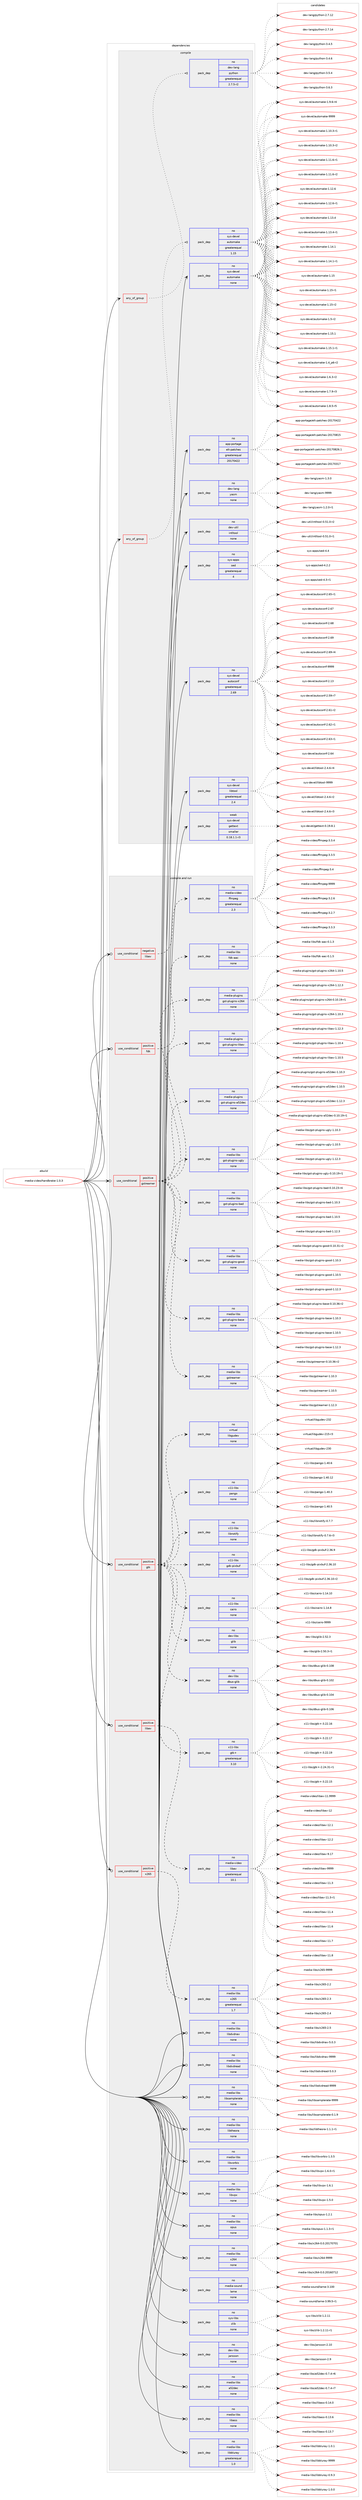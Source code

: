 digraph prolog {

# *************
# Graph options
# *************

newrank=true;
concentrate=true;
compound=true;
graph [rankdir=LR,fontname=Helvetica,fontsize=10,ranksep=1.5];#, ranksep=2.5, nodesep=0.2];
edge  [arrowhead=vee];
node  [fontname=Helvetica,fontsize=10];

# **********
# The ebuild
# **********

subgraph cluster_leftcol {
color=gray;
rank=same;
label=<<i>ebuild</i>>;
id [label="media-video/handbrake-1.0.3", color=red, width=4, href="../media-video/handbrake-1.0.3.svg"];
}

# ****************
# The dependencies
# ****************

subgraph cluster_midcol {
color=gray;
label=<<i>dependencies</i>>;
subgraph cluster_compile {
fillcolor="#eeeeee";
style=filled;
label=<<i>compile</i>>;
subgraph any6193 {
dependency392336 [label=<<TABLE BORDER="0" CELLBORDER="1" CELLSPACING="0" CELLPADDING="4"><TR><TD CELLPADDING="10">any_of_group</TD></TR></TABLE>>, shape=none, color=red];subgraph pack289610 {
dependency392337 [label=<<TABLE BORDER="0" CELLBORDER="1" CELLSPACING="0" CELLPADDING="4" WIDTH="220"><TR><TD ROWSPAN="6" CELLPADDING="30">pack_dep</TD></TR><TR><TD WIDTH="110">no</TD></TR><TR><TD>dev-lang</TD></TR><TR><TD>python</TD></TR><TR><TD>greaterequal</TD></TR><TR><TD>2.7.5-r2</TD></TR></TABLE>>, shape=none, color=blue];
}
dependency392336:e -> dependency392337:w [weight=20,style="dotted",arrowhead="oinv"];
}
id:e -> dependency392336:w [weight=20,style="solid",arrowhead="vee"];
subgraph any6194 {
dependency392338 [label=<<TABLE BORDER="0" CELLBORDER="1" CELLSPACING="0" CELLPADDING="4"><TR><TD CELLPADDING="10">any_of_group</TD></TR></TABLE>>, shape=none, color=red];subgraph pack289611 {
dependency392339 [label=<<TABLE BORDER="0" CELLBORDER="1" CELLSPACING="0" CELLPADDING="4" WIDTH="220"><TR><TD ROWSPAN="6" CELLPADDING="30">pack_dep</TD></TR><TR><TD WIDTH="110">no</TD></TR><TR><TD>sys-devel</TD></TR><TR><TD>automake</TD></TR><TR><TD>greaterequal</TD></TR><TR><TD>1.15</TD></TR></TABLE>>, shape=none, color=blue];
}
dependency392338:e -> dependency392339:w [weight=20,style="dotted",arrowhead="oinv"];
}
id:e -> dependency392338:w [weight=20,style="solid",arrowhead="vee"];
subgraph pack289612 {
dependency392340 [label=<<TABLE BORDER="0" CELLBORDER="1" CELLSPACING="0" CELLPADDING="4" WIDTH="220"><TR><TD ROWSPAN="6" CELLPADDING="30">pack_dep</TD></TR><TR><TD WIDTH="110">no</TD></TR><TR><TD>app-portage</TD></TR><TR><TD>elt-patches</TD></TR><TR><TD>greaterequal</TD></TR><TR><TD>20170422</TD></TR></TABLE>>, shape=none, color=blue];
}
id:e -> dependency392340:w [weight=20,style="solid",arrowhead="vee"];
subgraph pack289613 {
dependency392341 [label=<<TABLE BORDER="0" CELLBORDER="1" CELLSPACING="0" CELLPADDING="4" WIDTH="220"><TR><TD ROWSPAN="6" CELLPADDING="30">pack_dep</TD></TR><TR><TD WIDTH="110">no</TD></TR><TR><TD>dev-lang</TD></TR><TR><TD>yasm</TD></TR><TR><TD>none</TD></TR><TR><TD></TD></TR></TABLE>>, shape=none, color=blue];
}
id:e -> dependency392341:w [weight=20,style="solid",arrowhead="vee"];
subgraph pack289614 {
dependency392342 [label=<<TABLE BORDER="0" CELLBORDER="1" CELLSPACING="0" CELLPADDING="4" WIDTH="220"><TR><TD ROWSPAN="6" CELLPADDING="30">pack_dep</TD></TR><TR><TD WIDTH="110">no</TD></TR><TR><TD>dev-util</TD></TR><TR><TD>intltool</TD></TR><TR><TD>none</TD></TR><TR><TD></TD></TR></TABLE>>, shape=none, color=blue];
}
id:e -> dependency392342:w [weight=20,style="solid",arrowhead="vee"];
subgraph pack289615 {
dependency392343 [label=<<TABLE BORDER="0" CELLBORDER="1" CELLSPACING="0" CELLPADDING="4" WIDTH="220"><TR><TD ROWSPAN="6" CELLPADDING="30">pack_dep</TD></TR><TR><TD WIDTH="110">no</TD></TR><TR><TD>sys-apps</TD></TR><TR><TD>sed</TD></TR><TR><TD>greaterequal</TD></TR><TR><TD>4</TD></TR></TABLE>>, shape=none, color=blue];
}
id:e -> dependency392343:w [weight=20,style="solid",arrowhead="vee"];
subgraph pack289616 {
dependency392344 [label=<<TABLE BORDER="0" CELLBORDER="1" CELLSPACING="0" CELLPADDING="4" WIDTH="220"><TR><TD ROWSPAN="6" CELLPADDING="30">pack_dep</TD></TR><TR><TD WIDTH="110">no</TD></TR><TR><TD>sys-devel</TD></TR><TR><TD>autoconf</TD></TR><TR><TD>greaterequal</TD></TR><TR><TD>2.69</TD></TR></TABLE>>, shape=none, color=blue];
}
id:e -> dependency392344:w [weight=20,style="solid",arrowhead="vee"];
subgraph pack289617 {
dependency392345 [label=<<TABLE BORDER="0" CELLBORDER="1" CELLSPACING="0" CELLPADDING="4" WIDTH="220"><TR><TD ROWSPAN="6" CELLPADDING="30">pack_dep</TD></TR><TR><TD WIDTH="110">no</TD></TR><TR><TD>sys-devel</TD></TR><TR><TD>automake</TD></TR><TR><TD>none</TD></TR><TR><TD></TD></TR></TABLE>>, shape=none, color=blue];
}
id:e -> dependency392345:w [weight=20,style="solid",arrowhead="vee"];
subgraph pack289618 {
dependency392346 [label=<<TABLE BORDER="0" CELLBORDER="1" CELLSPACING="0" CELLPADDING="4" WIDTH="220"><TR><TD ROWSPAN="6" CELLPADDING="30">pack_dep</TD></TR><TR><TD WIDTH="110">no</TD></TR><TR><TD>sys-devel</TD></TR><TR><TD>libtool</TD></TR><TR><TD>greaterequal</TD></TR><TR><TD>2.4</TD></TR></TABLE>>, shape=none, color=blue];
}
id:e -> dependency392346:w [weight=20,style="solid",arrowhead="vee"];
subgraph pack289619 {
dependency392347 [label=<<TABLE BORDER="0" CELLBORDER="1" CELLSPACING="0" CELLPADDING="4" WIDTH="220"><TR><TD ROWSPAN="6" CELLPADDING="30">pack_dep</TD></TR><TR><TD WIDTH="110">weak</TD></TR><TR><TD>sys-devel</TD></TR><TR><TD>gettext</TD></TR><TR><TD>smaller</TD></TR><TR><TD>0.18.1.1-r3</TD></TR></TABLE>>, shape=none, color=blue];
}
id:e -> dependency392347:w [weight=20,style="solid",arrowhead="vee"];
}
subgraph cluster_compileandrun {
fillcolor="#eeeeee";
style=filled;
label=<<i>compile and run</i>>;
subgraph cond96362 {
dependency392348 [label=<<TABLE BORDER="0" CELLBORDER="1" CELLSPACING="0" CELLPADDING="4"><TR><TD ROWSPAN="3" CELLPADDING="10">use_conditional</TD></TR><TR><TD>negative</TD></TR><TR><TD>libav</TD></TR></TABLE>>, shape=none, color=red];
subgraph pack289620 {
dependency392349 [label=<<TABLE BORDER="0" CELLBORDER="1" CELLSPACING="0" CELLPADDING="4" WIDTH="220"><TR><TD ROWSPAN="6" CELLPADDING="30">pack_dep</TD></TR><TR><TD WIDTH="110">no</TD></TR><TR><TD>media-video</TD></TR><TR><TD>ffmpeg</TD></TR><TR><TD>greaterequal</TD></TR><TR><TD>2.3</TD></TR></TABLE>>, shape=none, color=blue];
}
dependency392348:e -> dependency392349:w [weight=20,style="dashed",arrowhead="vee"];
}
id:e -> dependency392348:w [weight=20,style="solid",arrowhead="odotvee"];
subgraph cond96363 {
dependency392350 [label=<<TABLE BORDER="0" CELLBORDER="1" CELLSPACING="0" CELLPADDING="4"><TR><TD ROWSPAN="3" CELLPADDING="10">use_conditional</TD></TR><TR><TD>positive</TD></TR><TR><TD>fdk</TD></TR></TABLE>>, shape=none, color=red];
subgraph pack289621 {
dependency392351 [label=<<TABLE BORDER="0" CELLBORDER="1" CELLSPACING="0" CELLPADDING="4" WIDTH="220"><TR><TD ROWSPAN="6" CELLPADDING="30">pack_dep</TD></TR><TR><TD WIDTH="110">no</TD></TR><TR><TD>media-libs</TD></TR><TR><TD>fdk-aac</TD></TR><TR><TD>none</TD></TR><TR><TD></TD></TR></TABLE>>, shape=none, color=blue];
}
dependency392350:e -> dependency392351:w [weight=20,style="dashed",arrowhead="vee"];
}
id:e -> dependency392350:w [weight=20,style="solid",arrowhead="odotvee"];
subgraph cond96364 {
dependency392352 [label=<<TABLE BORDER="0" CELLBORDER="1" CELLSPACING="0" CELLPADDING="4"><TR><TD ROWSPAN="3" CELLPADDING="10">use_conditional</TD></TR><TR><TD>positive</TD></TR><TR><TD>gstreamer</TD></TR></TABLE>>, shape=none, color=red];
subgraph pack289622 {
dependency392353 [label=<<TABLE BORDER="0" CELLBORDER="1" CELLSPACING="0" CELLPADDING="4" WIDTH="220"><TR><TD ROWSPAN="6" CELLPADDING="30">pack_dep</TD></TR><TR><TD WIDTH="110">no</TD></TR><TR><TD>media-libs</TD></TR><TR><TD>gstreamer</TD></TR><TR><TD>none</TD></TR><TR><TD></TD></TR></TABLE>>, shape=none, color=blue];
}
dependency392352:e -> dependency392353:w [weight=20,style="dashed",arrowhead="vee"];
subgraph pack289623 {
dependency392354 [label=<<TABLE BORDER="0" CELLBORDER="1" CELLSPACING="0" CELLPADDING="4" WIDTH="220"><TR><TD ROWSPAN="6" CELLPADDING="30">pack_dep</TD></TR><TR><TD WIDTH="110">no</TD></TR><TR><TD>media-libs</TD></TR><TR><TD>gst-plugins-base</TD></TR><TR><TD>none</TD></TR><TR><TD></TD></TR></TABLE>>, shape=none, color=blue];
}
dependency392352:e -> dependency392354:w [weight=20,style="dashed",arrowhead="vee"];
subgraph pack289624 {
dependency392355 [label=<<TABLE BORDER="0" CELLBORDER="1" CELLSPACING="0" CELLPADDING="4" WIDTH="220"><TR><TD ROWSPAN="6" CELLPADDING="30">pack_dep</TD></TR><TR><TD WIDTH="110">no</TD></TR><TR><TD>media-libs</TD></TR><TR><TD>gst-plugins-good</TD></TR><TR><TD>none</TD></TR><TR><TD></TD></TR></TABLE>>, shape=none, color=blue];
}
dependency392352:e -> dependency392355:w [weight=20,style="dashed",arrowhead="vee"];
subgraph pack289625 {
dependency392356 [label=<<TABLE BORDER="0" CELLBORDER="1" CELLSPACING="0" CELLPADDING="4" WIDTH="220"><TR><TD ROWSPAN="6" CELLPADDING="30">pack_dep</TD></TR><TR><TD WIDTH="110">no</TD></TR><TR><TD>media-libs</TD></TR><TR><TD>gst-plugins-bad</TD></TR><TR><TD>none</TD></TR><TR><TD></TD></TR></TABLE>>, shape=none, color=blue];
}
dependency392352:e -> dependency392356:w [weight=20,style="dashed",arrowhead="vee"];
subgraph pack289626 {
dependency392357 [label=<<TABLE BORDER="0" CELLBORDER="1" CELLSPACING="0" CELLPADDING="4" WIDTH="220"><TR><TD ROWSPAN="6" CELLPADDING="30">pack_dep</TD></TR><TR><TD WIDTH="110">no</TD></TR><TR><TD>media-libs</TD></TR><TR><TD>gst-plugins-ugly</TD></TR><TR><TD>none</TD></TR><TR><TD></TD></TR></TABLE>>, shape=none, color=blue];
}
dependency392352:e -> dependency392357:w [weight=20,style="dashed",arrowhead="vee"];
subgraph pack289627 {
dependency392358 [label=<<TABLE BORDER="0" CELLBORDER="1" CELLSPACING="0" CELLPADDING="4" WIDTH="220"><TR><TD ROWSPAN="6" CELLPADDING="30">pack_dep</TD></TR><TR><TD WIDTH="110">no</TD></TR><TR><TD>media-plugins</TD></TR><TR><TD>gst-plugins-a52dec</TD></TR><TR><TD>none</TD></TR><TR><TD></TD></TR></TABLE>>, shape=none, color=blue];
}
dependency392352:e -> dependency392358:w [weight=20,style="dashed",arrowhead="vee"];
subgraph pack289628 {
dependency392359 [label=<<TABLE BORDER="0" CELLBORDER="1" CELLSPACING="0" CELLPADDING="4" WIDTH="220"><TR><TD ROWSPAN="6" CELLPADDING="30">pack_dep</TD></TR><TR><TD WIDTH="110">no</TD></TR><TR><TD>media-plugins</TD></TR><TR><TD>gst-plugins-libav</TD></TR><TR><TD>none</TD></TR><TR><TD></TD></TR></TABLE>>, shape=none, color=blue];
}
dependency392352:e -> dependency392359:w [weight=20,style="dashed",arrowhead="vee"];
subgraph pack289629 {
dependency392360 [label=<<TABLE BORDER="0" CELLBORDER="1" CELLSPACING="0" CELLPADDING="4" WIDTH="220"><TR><TD ROWSPAN="6" CELLPADDING="30">pack_dep</TD></TR><TR><TD WIDTH="110">no</TD></TR><TR><TD>media-plugins</TD></TR><TR><TD>gst-plugins-x264</TD></TR><TR><TD>none</TD></TR><TR><TD></TD></TR></TABLE>>, shape=none, color=blue];
}
dependency392352:e -> dependency392360:w [weight=20,style="dashed",arrowhead="vee"];
}
id:e -> dependency392352:w [weight=20,style="solid",arrowhead="odotvee"];
subgraph cond96365 {
dependency392361 [label=<<TABLE BORDER="0" CELLBORDER="1" CELLSPACING="0" CELLPADDING="4"><TR><TD ROWSPAN="3" CELLPADDING="10">use_conditional</TD></TR><TR><TD>positive</TD></TR><TR><TD>gtk</TD></TR></TABLE>>, shape=none, color=red];
subgraph pack289630 {
dependency392362 [label=<<TABLE BORDER="0" CELLBORDER="1" CELLSPACING="0" CELLPADDING="4" WIDTH="220"><TR><TD ROWSPAN="6" CELLPADDING="30">pack_dep</TD></TR><TR><TD WIDTH="110">no</TD></TR><TR><TD>x11-libs</TD></TR><TR><TD>gtk+</TD></TR><TR><TD>greaterequal</TD></TR><TR><TD>3.10</TD></TR></TABLE>>, shape=none, color=blue];
}
dependency392361:e -> dependency392362:w [weight=20,style="dashed",arrowhead="vee"];
subgraph pack289631 {
dependency392363 [label=<<TABLE BORDER="0" CELLBORDER="1" CELLSPACING="0" CELLPADDING="4" WIDTH="220"><TR><TD ROWSPAN="6" CELLPADDING="30">pack_dep</TD></TR><TR><TD WIDTH="110">no</TD></TR><TR><TD>dev-libs</TD></TR><TR><TD>dbus-glib</TD></TR><TR><TD>none</TD></TR><TR><TD></TD></TR></TABLE>>, shape=none, color=blue];
}
dependency392361:e -> dependency392363:w [weight=20,style="dashed",arrowhead="vee"];
subgraph pack289632 {
dependency392364 [label=<<TABLE BORDER="0" CELLBORDER="1" CELLSPACING="0" CELLPADDING="4" WIDTH="220"><TR><TD ROWSPAN="6" CELLPADDING="30">pack_dep</TD></TR><TR><TD WIDTH="110">no</TD></TR><TR><TD>dev-libs</TD></TR><TR><TD>glib</TD></TR><TR><TD>none</TD></TR><TR><TD></TD></TR></TABLE>>, shape=none, color=blue];
}
dependency392361:e -> dependency392364:w [weight=20,style="dashed",arrowhead="vee"];
subgraph pack289633 {
dependency392365 [label=<<TABLE BORDER="0" CELLBORDER="1" CELLSPACING="0" CELLPADDING="4" WIDTH="220"><TR><TD ROWSPAN="6" CELLPADDING="30">pack_dep</TD></TR><TR><TD WIDTH="110">no</TD></TR><TR><TD>x11-libs</TD></TR><TR><TD>cairo</TD></TR><TR><TD>none</TD></TR><TR><TD></TD></TR></TABLE>>, shape=none, color=blue];
}
dependency392361:e -> dependency392365:w [weight=20,style="dashed",arrowhead="vee"];
subgraph pack289634 {
dependency392366 [label=<<TABLE BORDER="0" CELLBORDER="1" CELLSPACING="0" CELLPADDING="4" WIDTH="220"><TR><TD ROWSPAN="6" CELLPADDING="30">pack_dep</TD></TR><TR><TD WIDTH="110">no</TD></TR><TR><TD>x11-libs</TD></TR><TR><TD>gdk-pixbuf</TD></TR><TR><TD>none</TD></TR><TR><TD></TD></TR></TABLE>>, shape=none, color=blue];
}
dependency392361:e -> dependency392366:w [weight=20,style="dashed",arrowhead="vee"];
subgraph pack289635 {
dependency392367 [label=<<TABLE BORDER="0" CELLBORDER="1" CELLSPACING="0" CELLPADDING="4" WIDTH="220"><TR><TD ROWSPAN="6" CELLPADDING="30">pack_dep</TD></TR><TR><TD WIDTH="110">no</TD></TR><TR><TD>x11-libs</TD></TR><TR><TD>libnotify</TD></TR><TR><TD>none</TD></TR><TR><TD></TD></TR></TABLE>>, shape=none, color=blue];
}
dependency392361:e -> dependency392367:w [weight=20,style="dashed",arrowhead="vee"];
subgraph pack289636 {
dependency392368 [label=<<TABLE BORDER="0" CELLBORDER="1" CELLSPACING="0" CELLPADDING="4" WIDTH="220"><TR><TD ROWSPAN="6" CELLPADDING="30">pack_dep</TD></TR><TR><TD WIDTH="110">no</TD></TR><TR><TD>x11-libs</TD></TR><TR><TD>pango</TD></TR><TR><TD>none</TD></TR><TR><TD></TD></TR></TABLE>>, shape=none, color=blue];
}
dependency392361:e -> dependency392368:w [weight=20,style="dashed",arrowhead="vee"];
subgraph pack289637 {
dependency392369 [label=<<TABLE BORDER="0" CELLBORDER="1" CELLSPACING="0" CELLPADDING="4" WIDTH="220"><TR><TD ROWSPAN="6" CELLPADDING="30">pack_dep</TD></TR><TR><TD WIDTH="110">no</TD></TR><TR><TD>virtual</TD></TR><TR><TD>libgudev</TD></TR><TR><TD>none</TD></TR><TR><TD></TD></TR></TABLE>>, shape=none, color=blue];
}
dependency392361:e -> dependency392369:w [weight=20,style="dashed",arrowhead="vee"];
}
id:e -> dependency392361:w [weight=20,style="solid",arrowhead="odotvee"];
subgraph cond96366 {
dependency392370 [label=<<TABLE BORDER="0" CELLBORDER="1" CELLSPACING="0" CELLPADDING="4"><TR><TD ROWSPAN="3" CELLPADDING="10">use_conditional</TD></TR><TR><TD>positive</TD></TR><TR><TD>libav</TD></TR></TABLE>>, shape=none, color=red];
subgraph pack289638 {
dependency392371 [label=<<TABLE BORDER="0" CELLBORDER="1" CELLSPACING="0" CELLPADDING="4" WIDTH="220"><TR><TD ROWSPAN="6" CELLPADDING="30">pack_dep</TD></TR><TR><TD WIDTH="110">no</TD></TR><TR><TD>media-video</TD></TR><TR><TD>libav</TD></TR><TR><TD>greaterequal</TD></TR><TR><TD>10.1</TD></TR></TABLE>>, shape=none, color=blue];
}
dependency392370:e -> dependency392371:w [weight=20,style="dashed",arrowhead="vee"];
}
id:e -> dependency392370:w [weight=20,style="solid",arrowhead="odotvee"];
subgraph cond96367 {
dependency392372 [label=<<TABLE BORDER="0" CELLBORDER="1" CELLSPACING="0" CELLPADDING="4"><TR><TD ROWSPAN="3" CELLPADDING="10">use_conditional</TD></TR><TR><TD>positive</TD></TR><TR><TD>x265</TD></TR></TABLE>>, shape=none, color=red];
subgraph pack289639 {
dependency392373 [label=<<TABLE BORDER="0" CELLBORDER="1" CELLSPACING="0" CELLPADDING="4" WIDTH="220"><TR><TD ROWSPAN="6" CELLPADDING="30">pack_dep</TD></TR><TR><TD WIDTH="110">no</TD></TR><TR><TD>media-libs</TD></TR><TR><TD>x265</TD></TR><TR><TD>greaterequal</TD></TR><TR><TD>1.7</TD></TR></TABLE>>, shape=none, color=blue];
}
dependency392372:e -> dependency392373:w [weight=20,style="dashed",arrowhead="vee"];
}
id:e -> dependency392372:w [weight=20,style="solid",arrowhead="odotvee"];
subgraph pack289640 {
dependency392374 [label=<<TABLE BORDER="0" CELLBORDER="1" CELLSPACING="0" CELLPADDING="4" WIDTH="220"><TR><TD ROWSPAN="6" CELLPADDING="30">pack_dep</TD></TR><TR><TD WIDTH="110">no</TD></TR><TR><TD>dev-libs</TD></TR><TR><TD>jansson</TD></TR><TR><TD>none</TD></TR><TR><TD></TD></TR></TABLE>>, shape=none, color=blue];
}
id:e -> dependency392374:w [weight=20,style="solid",arrowhead="odotvee"];
subgraph pack289641 {
dependency392375 [label=<<TABLE BORDER="0" CELLBORDER="1" CELLSPACING="0" CELLPADDING="4" WIDTH="220"><TR><TD ROWSPAN="6" CELLPADDING="30">pack_dep</TD></TR><TR><TD WIDTH="110">no</TD></TR><TR><TD>media-libs</TD></TR><TR><TD>a52dec</TD></TR><TR><TD>none</TD></TR><TR><TD></TD></TR></TABLE>>, shape=none, color=blue];
}
id:e -> dependency392375:w [weight=20,style="solid",arrowhead="odotvee"];
subgraph pack289642 {
dependency392376 [label=<<TABLE BORDER="0" CELLBORDER="1" CELLSPACING="0" CELLPADDING="4" WIDTH="220"><TR><TD ROWSPAN="6" CELLPADDING="30">pack_dep</TD></TR><TR><TD WIDTH="110">no</TD></TR><TR><TD>media-libs</TD></TR><TR><TD>libass</TD></TR><TR><TD>none</TD></TR><TR><TD></TD></TR></TABLE>>, shape=none, color=blue];
}
id:e -> dependency392376:w [weight=20,style="solid",arrowhead="odotvee"];
subgraph pack289643 {
dependency392377 [label=<<TABLE BORDER="0" CELLBORDER="1" CELLSPACING="0" CELLPADDING="4" WIDTH="220"><TR><TD ROWSPAN="6" CELLPADDING="30">pack_dep</TD></TR><TR><TD WIDTH="110">no</TD></TR><TR><TD>media-libs</TD></TR><TR><TD>libbluray</TD></TR><TR><TD>greaterequal</TD></TR><TR><TD>1.0</TD></TR></TABLE>>, shape=none, color=blue];
}
id:e -> dependency392377:w [weight=20,style="solid",arrowhead="odotvee"];
subgraph pack289644 {
dependency392378 [label=<<TABLE BORDER="0" CELLBORDER="1" CELLSPACING="0" CELLPADDING="4" WIDTH="220"><TR><TD ROWSPAN="6" CELLPADDING="30">pack_dep</TD></TR><TR><TD WIDTH="110">no</TD></TR><TR><TD>media-libs</TD></TR><TR><TD>libdvdnav</TD></TR><TR><TD>none</TD></TR><TR><TD></TD></TR></TABLE>>, shape=none, color=blue];
}
id:e -> dependency392378:w [weight=20,style="solid",arrowhead="odotvee"];
subgraph pack289645 {
dependency392379 [label=<<TABLE BORDER="0" CELLBORDER="1" CELLSPACING="0" CELLPADDING="4" WIDTH="220"><TR><TD ROWSPAN="6" CELLPADDING="30">pack_dep</TD></TR><TR><TD WIDTH="110">no</TD></TR><TR><TD>media-libs</TD></TR><TR><TD>libdvdread</TD></TR><TR><TD>none</TD></TR><TR><TD></TD></TR></TABLE>>, shape=none, color=blue];
}
id:e -> dependency392379:w [weight=20,style="solid",arrowhead="odotvee"];
subgraph pack289646 {
dependency392380 [label=<<TABLE BORDER="0" CELLBORDER="1" CELLSPACING="0" CELLPADDING="4" WIDTH="220"><TR><TD ROWSPAN="6" CELLPADDING="30">pack_dep</TD></TR><TR><TD WIDTH="110">no</TD></TR><TR><TD>media-libs</TD></TR><TR><TD>libsamplerate</TD></TR><TR><TD>none</TD></TR><TR><TD></TD></TR></TABLE>>, shape=none, color=blue];
}
id:e -> dependency392380:w [weight=20,style="solid",arrowhead="odotvee"];
subgraph pack289647 {
dependency392381 [label=<<TABLE BORDER="0" CELLBORDER="1" CELLSPACING="0" CELLPADDING="4" WIDTH="220"><TR><TD ROWSPAN="6" CELLPADDING="30">pack_dep</TD></TR><TR><TD WIDTH="110">no</TD></TR><TR><TD>media-libs</TD></TR><TR><TD>libtheora</TD></TR><TR><TD>none</TD></TR><TR><TD></TD></TR></TABLE>>, shape=none, color=blue];
}
id:e -> dependency392381:w [weight=20,style="solid",arrowhead="odotvee"];
subgraph pack289648 {
dependency392382 [label=<<TABLE BORDER="0" CELLBORDER="1" CELLSPACING="0" CELLPADDING="4" WIDTH="220"><TR><TD ROWSPAN="6" CELLPADDING="30">pack_dep</TD></TR><TR><TD WIDTH="110">no</TD></TR><TR><TD>media-libs</TD></TR><TR><TD>libvorbis</TD></TR><TR><TD>none</TD></TR><TR><TD></TD></TR></TABLE>>, shape=none, color=blue];
}
id:e -> dependency392382:w [weight=20,style="solid",arrowhead="odotvee"];
subgraph pack289649 {
dependency392383 [label=<<TABLE BORDER="0" CELLBORDER="1" CELLSPACING="0" CELLPADDING="4" WIDTH="220"><TR><TD ROWSPAN="6" CELLPADDING="30">pack_dep</TD></TR><TR><TD WIDTH="110">no</TD></TR><TR><TD>media-libs</TD></TR><TR><TD>libvpx</TD></TR><TR><TD>none</TD></TR><TR><TD></TD></TR></TABLE>>, shape=none, color=blue];
}
id:e -> dependency392383:w [weight=20,style="solid",arrowhead="odotvee"];
subgraph pack289650 {
dependency392384 [label=<<TABLE BORDER="0" CELLBORDER="1" CELLSPACING="0" CELLPADDING="4" WIDTH="220"><TR><TD ROWSPAN="6" CELLPADDING="30">pack_dep</TD></TR><TR><TD WIDTH="110">no</TD></TR><TR><TD>media-libs</TD></TR><TR><TD>opus</TD></TR><TR><TD>none</TD></TR><TR><TD></TD></TR></TABLE>>, shape=none, color=blue];
}
id:e -> dependency392384:w [weight=20,style="solid",arrowhead="odotvee"];
subgraph pack289651 {
dependency392385 [label=<<TABLE BORDER="0" CELLBORDER="1" CELLSPACING="0" CELLPADDING="4" WIDTH="220"><TR><TD ROWSPAN="6" CELLPADDING="30">pack_dep</TD></TR><TR><TD WIDTH="110">no</TD></TR><TR><TD>media-libs</TD></TR><TR><TD>x264</TD></TR><TR><TD>none</TD></TR><TR><TD></TD></TR></TABLE>>, shape=none, color=blue];
}
id:e -> dependency392385:w [weight=20,style="solid",arrowhead="odotvee"];
subgraph pack289652 {
dependency392386 [label=<<TABLE BORDER="0" CELLBORDER="1" CELLSPACING="0" CELLPADDING="4" WIDTH="220"><TR><TD ROWSPAN="6" CELLPADDING="30">pack_dep</TD></TR><TR><TD WIDTH="110">no</TD></TR><TR><TD>media-sound</TD></TR><TR><TD>lame</TD></TR><TR><TD>none</TD></TR><TR><TD></TD></TR></TABLE>>, shape=none, color=blue];
}
id:e -> dependency392386:w [weight=20,style="solid",arrowhead="odotvee"];
subgraph pack289653 {
dependency392387 [label=<<TABLE BORDER="0" CELLBORDER="1" CELLSPACING="0" CELLPADDING="4" WIDTH="220"><TR><TD ROWSPAN="6" CELLPADDING="30">pack_dep</TD></TR><TR><TD WIDTH="110">no</TD></TR><TR><TD>sys-libs</TD></TR><TR><TD>zlib</TD></TR><TR><TD>none</TD></TR><TR><TD></TD></TR></TABLE>>, shape=none, color=blue];
}
id:e -> dependency392387:w [weight=20,style="solid",arrowhead="odotvee"];
}
subgraph cluster_run {
fillcolor="#eeeeee";
style=filled;
label=<<i>run</i>>;
}
}

# **************
# The candidates
# **************

subgraph cluster_choices {
rank=same;
color=gray;
label=<<i>candidates</i>>;

subgraph choice289610 {
color=black;
nodesep=1;
choice10010111845108971101034711212111610411111045504655464950 [label="dev-lang/python-2.7.12", color=red, width=4,href="../dev-lang/python-2.7.12.svg"];
choice10010111845108971101034711212111610411111045504655464952 [label="dev-lang/python-2.7.14", color=red, width=4,href="../dev-lang/python-2.7.14.svg"];
choice100101118451089711010347112121116104111110455146524653 [label="dev-lang/python-3.4.5", color=red, width=4,href="../dev-lang/python-3.4.5.svg"];
choice100101118451089711010347112121116104111110455146524654 [label="dev-lang/python-3.4.6", color=red, width=4,href="../dev-lang/python-3.4.6.svg"];
choice100101118451089711010347112121116104111110455146534652 [label="dev-lang/python-3.5.4", color=red, width=4,href="../dev-lang/python-3.5.4.svg"];
choice100101118451089711010347112121116104111110455146544651 [label="dev-lang/python-3.6.3", color=red, width=4,href="../dev-lang/python-3.6.3.svg"];
dependency392337:e -> choice10010111845108971101034711212111610411111045504655464950:w [style=dotted,weight="100"];
dependency392337:e -> choice10010111845108971101034711212111610411111045504655464952:w [style=dotted,weight="100"];
dependency392337:e -> choice100101118451089711010347112121116104111110455146524653:w [style=dotted,weight="100"];
dependency392337:e -> choice100101118451089711010347112121116104111110455146524654:w [style=dotted,weight="100"];
dependency392337:e -> choice100101118451089711010347112121116104111110455146534652:w [style=dotted,weight="100"];
dependency392337:e -> choice100101118451089711010347112121116104111110455146544651:w [style=dotted,weight="100"];
}
subgraph choice289611 {
color=black;
nodesep=1;
choice11512111545100101118101108479711711611110997107101454946494846514511449 [label="sys-devel/automake-1.10.3-r1", color=red, width=4,href="../sys-devel/automake-1.10.3-r1.svg"];
choice11512111545100101118101108479711711611110997107101454946494846514511450 [label="sys-devel/automake-1.10.3-r2", color=red, width=4,href="../sys-devel/automake-1.10.3-r2.svg"];
choice11512111545100101118101108479711711611110997107101454946494946544511449 [label="sys-devel/automake-1.11.6-r1", color=red, width=4,href="../sys-devel/automake-1.11.6-r1.svg"];
choice11512111545100101118101108479711711611110997107101454946494946544511450 [label="sys-devel/automake-1.11.6-r2", color=red, width=4,href="../sys-devel/automake-1.11.6-r2.svg"];
choice1151211154510010111810110847971171161111099710710145494649504654 [label="sys-devel/automake-1.12.6", color=red, width=4,href="../sys-devel/automake-1.12.6.svg"];
choice11512111545100101118101108479711711611110997107101454946495046544511449 [label="sys-devel/automake-1.12.6-r1", color=red, width=4,href="../sys-devel/automake-1.12.6-r1.svg"];
choice1151211154510010111810110847971171161111099710710145494649514652 [label="sys-devel/automake-1.13.4", color=red, width=4,href="../sys-devel/automake-1.13.4.svg"];
choice11512111545100101118101108479711711611110997107101454946495146524511449 [label="sys-devel/automake-1.13.4-r1", color=red, width=4,href="../sys-devel/automake-1.13.4-r1.svg"];
choice1151211154510010111810110847971171161111099710710145494649524649 [label="sys-devel/automake-1.14.1", color=red, width=4,href="../sys-devel/automake-1.14.1.svg"];
choice11512111545100101118101108479711711611110997107101454946495246494511449 [label="sys-devel/automake-1.14.1-r1", color=red, width=4,href="../sys-devel/automake-1.14.1-r1.svg"];
choice115121115451001011181011084797117116111109971071014549464953 [label="sys-devel/automake-1.15", color=red, width=4,href="../sys-devel/automake-1.15.svg"];
choice1151211154510010111810110847971171161111099710710145494649534511449 [label="sys-devel/automake-1.15-r1", color=red, width=4,href="../sys-devel/automake-1.15-r1.svg"];
choice1151211154510010111810110847971171161111099710710145494649534511450 [label="sys-devel/automake-1.15-r2", color=red, width=4,href="../sys-devel/automake-1.15-r2.svg"];
choice1151211154510010111810110847971171161111099710710145494649534649 [label="sys-devel/automake-1.15.1", color=red, width=4,href="../sys-devel/automake-1.15.1.svg"];
choice11512111545100101118101108479711711611110997107101454946495346494511449 [label="sys-devel/automake-1.15.1-r1", color=red, width=4,href="../sys-devel/automake-1.15.1-r1.svg"];
choice115121115451001011181011084797117116111109971071014549465295112544511450 [label="sys-devel/automake-1.4_p6-r2", color=red, width=4,href="../sys-devel/automake-1.4_p6-r2.svg"];
choice11512111545100101118101108479711711611110997107101454946534511450 [label="sys-devel/automake-1.5-r2", color=red, width=4,href="../sys-devel/automake-1.5-r2.svg"];
choice115121115451001011181011084797117116111109971071014549465446514511450 [label="sys-devel/automake-1.6.3-r2", color=red, width=4,href="../sys-devel/automake-1.6.3-r2.svg"];
choice115121115451001011181011084797117116111109971071014549465546574511451 [label="sys-devel/automake-1.7.9-r3", color=red, width=4,href="../sys-devel/automake-1.7.9-r3.svg"];
choice115121115451001011181011084797117116111109971071014549465646534511453 [label="sys-devel/automake-1.8.5-r5", color=red, width=4,href="../sys-devel/automake-1.8.5-r5.svg"];
choice115121115451001011181011084797117116111109971071014549465746544511452 [label="sys-devel/automake-1.9.6-r4", color=red, width=4,href="../sys-devel/automake-1.9.6-r4.svg"];
choice115121115451001011181011084797117116111109971071014557575757 [label="sys-devel/automake-9999", color=red, width=4,href="../sys-devel/automake-9999.svg"];
dependency392339:e -> choice11512111545100101118101108479711711611110997107101454946494846514511449:w [style=dotted,weight="100"];
dependency392339:e -> choice11512111545100101118101108479711711611110997107101454946494846514511450:w [style=dotted,weight="100"];
dependency392339:e -> choice11512111545100101118101108479711711611110997107101454946494946544511449:w [style=dotted,weight="100"];
dependency392339:e -> choice11512111545100101118101108479711711611110997107101454946494946544511450:w [style=dotted,weight="100"];
dependency392339:e -> choice1151211154510010111810110847971171161111099710710145494649504654:w [style=dotted,weight="100"];
dependency392339:e -> choice11512111545100101118101108479711711611110997107101454946495046544511449:w [style=dotted,weight="100"];
dependency392339:e -> choice1151211154510010111810110847971171161111099710710145494649514652:w [style=dotted,weight="100"];
dependency392339:e -> choice11512111545100101118101108479711711611110997107101454946495146524511449:w [style=dotted,weight="100"];
dependency392339:e -> choice1151211154510010111810110847971171161111099710710145494649524649:w [style=dotted,weight="100"];
dependency392339:e -> choice11512111545100101118101108479711711611110997107101454946495246494511449:w [style=dotted,weight="100"];
dependency392339:e -> choice115121115451001011181011084797117116111109971071014549464953:w [style=dotted,weight="100"];
dependency392339:e -> choice1151211154510010111810110847971171161111099710710145494649534511449:w [style=dotted,weight="100"];
dependency392339:e -> choice1151211154510010111810110847971171161111099710710145494649534511450:w [style=dotted,weight="100"];
dependency392339:e -> choice1151211154510010111810110847971171161111099710710145494649534649:w [style=dotted,weight="100"];
dependency392339:e -> choice11512111545100101118101108479711711611110997107101454946495346494511449:w [style=dotted,weight="100"];
dependency392339:e -> choice115121115451001011181011084797117116111109971071014549465295112544511450:w [style=dotted,weight="100"];
dependency392339:e -> choice11512111545100101118101108479711711611110997107101454946534511450:w [style=dotted,weight="100"];
dependency392339:e -> choice115121115451001011181011084797117116111109971071014549465446514511450:w [style=dotted,weight="100"];
dependency392339:e -> choice115121115451001011181011084797117116111109971071014549465546574511451:w [style=dotted,weight="100"];
dependency392339:e -> choice115121115451001011181011084797117116111109971071014549465646534511453:w [style=dotted,weight="100"];
dependency392339:e -> choice115121115451001011181011084797117116111109971071014549465746544511452:w [style=dotted,weight="100"];
dependency392339:e -> choice115121115451001011181011084797117116111109971071014557575757:w [style=dotted,weight="100"];
}
subgraph choice289612 {
color=black;
nodesep=1;
choice97112112451121111141169710310147101108116451129711699104101115455048495548514955 [label="app-portage/elt-patches-20170317", color=red, width=4,href="../app-portage/elt-patches-20170317.svg"];
choice97112112451121111141169710310147101108116451129711699104101115455048495548525050 [label="app-portage/elt-patches-20170422", color=red, width=4,href="../app-portage/elt-patches-20170422.svg"];
choice97112112451121111141169710310147101108116451129711699104101115455048495548564953 [label="app-portage/elt-patches-20170815", color=red, width=4,href="../app-portage/elt-patches-20170815.svg"];
choice971121124511211111411697103101471011081164511297116991041011154550484955485650544649 [label="app-portage/elt-patches-20170826.1", color=red, width=4,href="../app-portage/elt-patches-20170826.1.svg"];
dependency392340:e -> choice97112112451121111141169710310147101108116451129711699104101115455048495548514955:w [style=dotted,weight="100"];
dependency392340:e -> choice97112112451121111141169710310147101108116451129711699104101115455048495548525050:w [style=dotted,weight="100"];
dependency392340:e -> choice97112112451121111141169710310147101108116451129711699104101115455048495548564953:w [style=dotted,weight="100"];
dependency392340:e -> choice971121124511211111411697103101471011081164511297116991041011154550484955485650544649:w [style=dotted,weight="100"];
}
subgraph choice289613 {
color=black;
nodesep=1;
choice100101118451089711010347121971151094549465046484511449 [label="dev-lang/yasm-1.2.0-r1", color=red, width=4,href="../dev-lang/yasm-1.2.0-r1.svg"];
choice10010111845108971101034712197115109454946514648 [label="dev-lang/yasm-1.3.0", color=red, width=4,href="../dev-lang/yasm-1.3.0.svg"];
choice100101118451089711010347121971151094557575757 [label="dev-lang/yasm-9999", color=red, width=4,href="../dev-lang/yasm-9999.svg"];
dependency392341:e -> choice100101118451089711010347121971151094549465046484511449:w [style=dotted,weight="100"];
dependency392341:e -> choice10010111845108971101034712197115109454946514648:w [style=dotted,weight="100"];
dependency392341:e -> choice100101118451089711010347121971151094557575757:w [style=dotted,weight="100"];
}
subgraph choice289614 {
color=black;
nodesep=1;
choice1001011184511711610510847105110116108116111111108454846534946484511449 [label="dev-util/intltool-0.51.0-r1", color=red, width=4,href="../dev-util/intltool-0.51.0-r1.svg"];
choice1001011184511711610510847105110116108116111111108454846534946484511450 [label="dev-util/intltool-0.51.0-r2", color=red, width=4,href="../dev-util/intltool-0.51.0-r2.svg"];
dependency392342:e -> choice1001011184511711610510847105110116108116111111108454846534946484511449:w [style=dotted,weight="100"];
dependency392342:e -> choice1001011184511711610510847105110116108116111111108454846534946484511450:w [style=dotted,weight="100"];
}
subgraph choice289615 {
color=black;
nodesep=1;
choice115121115459711211211547115101100455246504650 [label="sys-apps/sed-4.2.2", color=red, width=4,href="../sys-apps/sed-4.2.2.svg"];
choice115121115459711211211547115101100455246514511449 [label="sys-apps/sed-4.3-r1", color=red, width=4,href="../sys-apps/sed-4.3-r1.svg"];
choice11512111545971121121154711510110045524652 [label="sys-apps/sed-4.4", color=red, width=4,href="../sys-apps/sed-4.4.svg"];
dependency392343:e -> choice115121115459711211211547115101100455246504650:w [style=dotted,weight="100"];
dependency392343:e -> choice115121115459711211211547115101100455246514511449:w [style=dotted,weight="100"];
dependency392343:e -> choice11512111545971121121154711510110045524652:w [style=dotted,weight="100"];
}
subgraph choice289616 {
color=black;
nodesep=1;
choice115121115451001011181011084797117116111991111101024550464951 [label="sys-devel/autoconf-2.13", color=red, width=4,href="../sys-devel/autoconf-2.13.svg"];
choice1151211154510010111810110847971171161119911111010245504653574511455 [label="sys-devel/autoconf-2.59-r7", color=red, width=4,href="../sys-devel/autoconf-2.59-r7.svg"];
choice1151211154510010111810110847971171161119911111010245504654494511450 [label="sys-devel/autoconf-2.61-r2", color=red, width=4,href="../sys-devel/autoconf-2.61-r2.svg"];
choice1151211154510010111810110847971171161119911111010245504654504511449 [label="sys-devel/autoconf-2.62-r1", color=red, width=4,href="../sys-devel/autoconf-2.62-r1.svg"];
choice1151211154510010111810110847971171161119911111010245504654514511449 [label="sys-devel/autoconf-2.63-r1", color=red, width=4,href="../sys-devel/autoconf-2.63-r1.svg"];
choice115121115451001011181011084797117116111991111101024550465452 [label="sys-devel/autoconf-2.64", color=red, width=4,href="../sys-devel/autoconf-2.64.svg"];
choice1151211154510010111810110847971171161119911111010245504654534511449 [label="sys-devel/autoconf-2.65-r1", color=red, width=4,href="../sys-devel/autoconf-2.65-r1.svg"];
choice115121115451001011181011084797117116111991111101024550465455 [label="sys-devel/autoconf-2.67", color=red, width=4,href="../sys-devel/autoconf-2.67.svg"];
choice115121115451001011181011084797117116111991111101024550465456 [label="sys-devel/autoconf-2.68", color=red, width=4,href="../sys-devel/autoconf-2.68.svg"];
choice115121115451001011181011084797117116111991111101024550465457 [label="sys-devel/autoconf-2.69", color=red, width=4,href="../sys-devel/autoconf-2.69.svg"];
choice1151211154510010111810110847971171161119911111010245504654574511452 [label="sys-devel/autoconf-2.69-r4", color=red, width=4,href="../sys-devel/autoconf-2.69-r4.svg"];
choice115121115451001011181011084797117116111991111101024557575757 [label="sys-devel/autoconf-9999", color=red, width=4,href="../sys-devel/autoconf-9999.svg"];
dependency392344:e -> choice115121115451001011181011084797117116111991111101024550464951:w [style=dotted,weight="100"];
dependency392344:e -> choice1151211154510010111810110847971171161119911111010245504653574511455:w [style=dotted,weight="100"];
dependency392344:e -> choice1151211154510010111810110847971171161119911111010245504654494511450:w [style=dotted,weight="100"];
dependency392344:e -> choice1151211154510010111810110847971171161119911111010245504654504511449:w [style=dotted,weight="100"];
dependency392344:e -> choice1151211154510010111810110847971171161119911111010245504654514511449:w [style=dotted,weight="100"];
dependency392344:e -> choice115121115451001011181011084797117116111991111101024550465452:w [style=dotted,weight="100"];
dependency392344:e -> choice1151211154510010111810110847971171161119911111010245504654534511449:w [style=dotted,weight="100"];
dependency392344:e -> choice115121115451001011181011084797117116111991111101024550465455:w [style=dotted,weight="100"];
dependency392344:e -> choice115121115451001011181011084797117116111991111101024550465456:w [style=dotted,weight="100"];
dependency392344:e -> choice115121115451001011181011084797117116111991111101024550465457:w [style=dotted,weight="100"];
dependency392344:e -> choice1151211154510010111810110847971171161119911111010245504654574511452:w [style=dotted,weight="100"];
dependency392344:e -> choice115121115451001011181011084797117116111991111101024557575757:w [style=dotted,weight="100"];
}
subgraph choice289617 {
color=black;
nodesep=1;
choice11512111545100101118101108479711711611110997107101454946494846514511449 [label="sys-devel/automake-1.10.3-r1", color=red, width=4,href="../sys-devel/automake-1.10.3-r1.svg"];
choice11512111545100101118101108479711711611110997107101454946494846514511450 [label="sys-devel/automake-1.10.3-r2", color=red, width=4,href="../sys-devel/automake-1.10.3-r2.svg"];
choice11512111545100101118101108479711711611110997107101454946494946544511449 [label="sys-devel/automake-1.11.6-r1", color=red, width=4,href="../sys-devel/automake-1.11.6-r1.svg"];
choice11512111545100101118101108479711711611110997107101454946494946544511450 [label="sys-devel/automake-1.11.6-r2", color=red, width=4,href="../sys-devel/automake-1.11.6-r2.svg"];
choice1151211154510010111810110847971171161111099710710145494649504654 [label="sys-devel/automake-1.12.6", color=red, width=4,href="../sys-devel/automake-1.12.6.svg"];
choice11512111545100101118101108479711711611110997107101454946495046544511449 [label="sys-devel/automake-1.12.6-r1", color=red, width=4,href="../sys-devel/automake-1.12.6-r1.svg"];
choice1151211154510010111810110847971171161111099710710145494649514652 [label="sys-devel/automake-1.13.4", color=red, width=4,href="../sys-devel/automake-1.13.4.svg"];
choice11512111545100101118101108479711711611110997107101454946495146524511449 [label="sys-devel/automake-1.13.4-r1", color=red, width=4,href="../sys-devel/automake-1.13.4-r1.svg"];
choice1151211154510010111810110847971171161111099710710145494649524649 [label="sys-devel/automake-1.14.1", color=red, width=4,href="../sys-devel/automake-1.14.1.svg"];
choice11512111545100101118101108479711711611110997107101454946495246494511449 [label="sys-devel/automake-1.14.1-r1", color=red, width=4,href="../sys-devel/automake-1.14.1-r1.svg"];
choice115121115451001011181011084797117116111109971071014549464953 [label="sys-devel/automake-1.15", color=red, width=4,href="../sys-devel/automake-1.15.svg"];
choice1151211154510010111810110847971171161111099710710145494649534511449 [label="sys-devel/automake-1.15-r1", color=red, width=4,href="../sys-devel/automake-1.15-r1.svg"];
choice1151211154510010111810110847971171161111099710710145494649534511450 [label="sys-devel/automake-1.15-r2", color=red, width=4,href="../sys-devel/automake-1.15-r2.svg"];
choice1151211154510010111810110847971171161111099710710145494649534649 [label="sys-devel/automake-1.15.1", color=red, width=4,href="../sys-devel/automake-1.15.1.svg"];
choice11512111545100101118101108479711711611110997107101454946495346494511449 [label="sys-devel/automake-1.15.1-r1", color=red, width=4,href="../sys-devel/automake-1.15.1-r1.svg"];
choice115121115451001011181011084797117116111109971071014549465295112544511450 [label="sys-devel/automake-1.4_p6-r2", color=red, width=4,href="../sys-devel/automake-1.4_p6-r2.svg"];
choice11512111545100101118101108479711711611110997107101454946534511450 [label="sys-devel/automake-1.5-r2", color=red, width=4,href="../sys-devel/automake-1.5-r2.svg"];
choice115121115451001011181011084797117116111109971071014549465446514511450 [label="sys-devel/automake-1.6.3-r2", color=red, width=4,href="../sys-devel/automake-1.6.3-r2.svg"];
choice115121115451001011181011084797117116111109971071014549465546574511451 [label="sys-devel/automake-1.7.9-r3", color=red, width=4,href="../sys-devel/automake-1.7.9-r3.svg"];
choice115121115451001011181011084797117116111109971071014549465646534511453 [label="sys-devel/automake-1.8.5-r5", color=red, width=4,href="../sys-devel/automake-1.8.5-r5.svg"];
choice115121115451001011181011084797117116111109971071014549465746544511452 [label="sys-devel/automake-1.9.6-r4", color=red, width=4,href="../sys-devel/automake-1.9.6-r4.svg"];
choice115121115451001011181011084797117116111109971071014557575757 [label="sys-devel/automake-9999", color=red, width=4,href="../sys-devel/automake-9999.svg"];
dependency392345:e -> choice11512111545100101118101108479711711611110997107101454946494846514511449:w [style=dotted,weight="100"];
dependency392345:e -> choice11512111545100101118101108479711711611110997107101454946494846514511450:w [style=dotted,weight="100"];
dependency392345:e -> choice11512111545100101118101108479711711611110997107101454946494946544511449:w [style=dotted,weight="100"];
dependency392345:e -> choice11512111545100101118101108479711711611110997107101454946494946544511450:w [style=dotted,weight="100"];
dependency392345:e -> choice1151211154510010111810110847971171161111099710710145494649504654:w [style=dotted,weight="100"];
dependency392345:e -> choice11512111545100101118101108479711711611110997107101454946495046544511449:w [style=dotted,weight="100"];
dependency392345:e -> choice1151211154510010111810110847971171161111099710710145494649514652:w [style=dotted,weight="100"];
dependency392345:e -> choice11512111545100101118101108479711711611110997107101454946495146524511449:w [style=dotted,weight="100"];
dependency392345:e -> choice1151211154510010111810110847971171161111099710710145494649524649:w [style=dotted,weight="100"];
dependency392345:e -> choice11512111545100101118101108479711711611110997107101454946495246494511449:w [style=dotted,weight="100"];
dependency392345:e -> choice115121115451001011181011084797117116111109971071014549464953:w [style=dotted,weight="100"];
dependency392345:e -> choice1151211154510010111810110847971171161111099710710145494649534511449:w [style=dotted,weight="100"];
dependency392345:e -> choice1151211154510010111810110847971171161111099710710145494649534511450:w [style=dotted,weight="100"];
dependency392345:e -> choice1151211154510010111810110847971171161111099710710145494649534649:w [style=dotted,weight="100"];
dependency392345:e -> choice11512111545100101118101108479711711611110997107101454946495346494511449:w [style=dotted,weight="100"];
dependency392345:e -> choice115121115451001011181011084797117116111109971071014549465295112544511450:w [style=dotted,weight="100"];
dependency392345:e -> choice11512111545100101118101108479711711611110997107101454946534511450:w [style=dotted,weight="100"];
dependency392345:e -> choice115121115451001011181011084797117116111109971071014549465446514511450:w [style=dotted,weight="100"];
dependency392345:e -> choice115121115451001011181011084797117116111109971071014549465546574511451:w [style=dotted,weight="100"];
dependency392345:e -> choice115121115451001011181011084797117116111109971071014549465646534511453:w [style=dotted,weight="100"];
dependency392345:e -> choice115121115451001011181011084797117116111109971071014549465746544511452:w [style=dotted,weight="100"];
dependency392345:e -> choice115121115451001011181011084797117116111109971071014557575757:w [style=dotted,weight="100"];
}
subgraph choice289618 {
color=black;
nodesep=1;
choice1151211154510010111810110847108105981161111111084550465246544511450 [label="sys-devel/libtool-2.4.6-r2", color=red, width=4,href="../sys-devel/libtool-2.4.6-r2.svg"];
choice1151211154510010111810110847108105981161111111084550465246544511451 [label="sys-devel/libtool-2.4.6-r3", color=red, width=4,href="../sys-devel/libtool-2.4.6-r3.svg"];
choice1151211154510010111810110847108105981161111111084550465246544511452 [label="sys-devel/libtool-2.4.6-r4", color=red, width=4,href="../sys-devel/libtool-2.4.6-r4.svg"];
choice1151211154510010111810110847108105981161111111084557575757 [label="sys-devel/libtool-9999", color=red, width=4,href="../sys-devel/libtool-9999.svg"];
dependency392346:e -> choice1151211154510010111810110847108105981161111111084550465246544511450:w [style=dotted,weight="100"];
dependency392346:e -> choice1151211154510010111810110847108105981161111111084550465246544511451:w [style=dotted,weight="100"];
dependency392346:e -> choice1151211154510010111810110847108105981161111111084550465246544511452:w [style=dotted,weight="100"];
dependency392346:e -> choice1151211154510010111810110847108105981161111111084557575757:w [style=dotted,weight="100"];
}
subgraph choice289619 {
color=black;
nodesep=1;
choice1151211154510010111810110847103101116116101120116454846495746564649 [label="sys-devel/gettext-0.19.8.1", color=red, width=4,href="../sys-devel/gettext-0.19.8.1.svg"];
dependency392347:e -> choice1151211154510010111810110847103101116116101120116454846495746564649:w [style=dotted,weight="100"];
}
subgraph choice289620 {
color=black;
nodesep=1;
choice109101100105974511810510010111147102102109112101103455146504654 [label="media-video/ffmpeg-3.2.6", color=red, width=4,href="../media-video/ffmpeg-3.2.6.svg"];
choice109101100105974511810510010111147102102109112101103455146504655 [label="media-video/ffmpeg-3.2.7", color=red, width=4,href="../media-video/ffmpeg-3.2.7.svg"];
choice109101100105974511810510010111147102102109112101103455146514651 [label="media-video/ffmpeg-3.3.3", color=red, width=4,href="../media-video/ffmpeg-3.3.3.svg"];
choice109101100105974511810510010111147102102109112101103455146514652 [label="media-video/ffmpeg-3.3.4", color=red, width=4,href="../media-video/ffmpeg-3.3.4.svg"];
choice109101100105974511810510010111147102102109112101103455146514653 [label="media-video/ffmpeg-3.3.5", color=red, width=4,href="../media-video/ffmpeg-3.3.5.svg"];
choice10910110010597451181051001011114710210210911210110345514652 [label="media-video/ffmpeg-3.4", color=red, width=4,href="../media-video/ffmpeg-3.4.svg"];
choice1091011001059745118105100101111471021021091121011034557575757 [label="media-video/ffmpeg-9999", color=red, width=4,href="../media-video/ffmpeg-9999.svg"];
dependency392349:e -> choice109101100105974511810510010111147102102109112101103455146504654:w [style=dotted,weight="100"];
dependency392349:e -> choice109101100105974511810510010111147102102109112101103455146504655:w [style=dotted,weight="100"];
dependency392349:e -> choice109101100105974511810510010111147102102109112101103455146514651:w [style=dotted,weight="100"];
dependency392349:e -> choice109101100105974511810510010111147102102109112101103455146514652:w [style=dotted,weight="100"];
dependency392349:e -> choice109101100105974511810510010111147102102109112101103455146514653:w [style=dotted,weight="100"];
dependency392349:e -> choice10910110010597451181051001011114710210210911210110345514652:w [style=dotted,weight="100"];
dependency392349:e -> choice1091011001059745118105100101111471021021091121011034557575757:w [style=dotted,weight="100"];
}
subgraph choice289621 {
color=black;
nodesep=1;
choice1091011001059745108105981154710210010745979799454846494651 [label="media-libs/fdk-aac-0.1.3", color=red, width=4,href="../media-libs/fdk-aac-0.1.3.svg"];
choice1091011001059745108105981154710210010745979799454846494653 [label="media-libs/fdk-aac-0.1.5", color=red, width=4,href="../media-libs/fdk-aac-0.1.5.svg"];
dependency392351:e -> choice1091011001059745108105981154710210010745979799454846494651:w [style=dotted,weight="100"];
dependency392351:e -> choice1091011001059745108105981154710210010745979799454846494653:w [style=dotted,weight="100"];
}
subgraph choice289622 {
color=black;
nodesep=1;
choice109101100105974510810598115471031151161141019710910111445484649484651544511450 [label="media-libs/gstreamer-0.10.36-r2", color=red, width=4,href="../media-libs/gstreamer-0.10.36-r2.svg"];
choice109101100105974510810598115471031151161141019710910111445494649484651 [label="media-libs/gstreamer-1.10.3", color=red, width=4,href="../media-libs/gstreamer-1.10.3.svg"];
choice109101100105974510810598115471031151161141019710910111445494649484653 [label="media-libs/gstreamer-1.10.5", color=red, width=4,href="../media-libs/gstreamer-1.10.5.svg"];
choice109101100105974510810598115471031151161141019710910111445494649504651 [label="media-libs/gstreamer-1.12.3", color=red, width=4,href="../media-libs/gstreamer-1.12.3.svg"];
dependency392353:e -> choice109101100105974510810598115471031151161141019710910111445484649484651544511450:w [style=dotted,weight="100"];
dependency392353:e -> choice109101100105974510810598115471031151161141019710910111445494649484651:w [style=dotted,weight="100"];
dependency392353:e -> choice109101100105974510810598115471031151161141019710910111445494649484653:w [style=dotted,weight="100"];
dependency392353:e -> choice109101100105974510810598115471031151161141019710910111445494649504651:w [style=dotted,weight="100"];
}
subgraph choice289623 {
color=black;
nodesep=1;
choice109101100105974510810598115471031151164511210811710310511011545989711510145484649484651544511450 [label="media-libs/gst-plugins-base-0.10.36-r2", color=red, width=4,href="../media-libs/gst-plugins-base-0.10.36-r2.svg"];
choice109101100105974510810598115471031151164511210811710310511011545989711510145494649484651 [label="media-libs/gst-plugins-base-1.10.3", color=red, width=4,href="../media-libs/gst-plugins-base-1.10.3.svg"];
choice109101100105974510810598115471031151164511210811710310511011545989711510145494649484653 [label="media-libs/gst-plugins-base-1.10.5", color=red, width=4,href="../media-libs/gst-plugins-base-1.10.5.svg"];
choice109101100105974510810598115471031151164511210811710310511011545989711510145494649504651 [label="media-libs/gst-plugins-base-1.12.3", color=red, width=4,href="../media-libs/gst-plugins-base-1.12.3.svg"];
dependency392354:e -> choice109101100105974510810598115471031151164511210811710310511011545989711510145484649484651544511450:w [style=dotted,weight="100"];
dependency392354:e -> choice109101100105974510810598115471031151164511210811710310511011545989711510145494649484651:w [style=dotted,weight="100"];
dependency392354:e -> choice109101100105974510810598115471031151164511210811710310511011545989711510145494649484653:w [style=dotted,weight="100"];
dependency392354:e -> choice109101100105974510810598115471031151164511210811710310511011545989711510145494649504651:w [style=dotted,weight="100"];
}
subgraph choice289624 {
color=black;
nodesep=1;
choice10910110010597451081059811547103115116451121081171031051101154510311111110045484649484651494511450 [label="media-libs/gst-plugins-good-0.10.31-r2", color=red, width=4,href="../media-libs/gst-plugins-good-0.10.31-r2.svg"];
choice10910110010597451081059811547103115116451121081171031051101154510311111110045494649484651 [label="media-libs/gst-plugins-good-1.10.3", color=red, width=4,href="../media-libs/gst-plugins-good-1.10.3.svg"];
choice10910110010597451081059811547103115116451121081171031051101154510311111110045494649484653 [label="media-libs/gst-plugins-good-1.10.5", color=red, width=4,href="../media-libs/gst-plugins-good-1.10.5.svg"];
choice10910110010597451081059811547103115116451121081171031051101154510311111110045494649504651 [label="media-libs/gst-plugins-good-1.12.3", color=red, width=4,href="../media-libs/gst-plugins-good-1.12.3.svg"];
dependency392355:e -> choice10910110010597451081059811547103115116451121081171031051101154510311111110045484649484651494511450:w [style=dotted,weight="100"];
dependency392355:e -> choice10910110010597451081059811547103115116451121081171031051101154510311111110045494649484651:w [style=dotted,weight="100"];
dependency392355:e -> choice10910110010597451081059811547103115116451121081171031051101154510311111110045494649484653:w [style=dotted,weight="100"];
dependency392355:e -> choice10910110010597451081059811547103115116451121081171031051101154510311111110045494649504651:w [style=dotted,weight="100"];
}
subgraph choice289625 {
color=black;
nodesep=1;
choice109101100105974510810598115471031151164511210811710310511011545989710045484649484650514511452 [label="media-libs/gst-plugins-bad-0.10.23-r4", color=red, width=4,href="../media-libs/gst-plugins-bad-0.10.23-r4.svg"];
choice109101100105974510810598115471031151164511210811710310511011545989710045494649484651 [label="media-libs/gst-plugins-bad-1.10.3", color=red, width=4,href="../media-libs/gst-plugins-bad-1.10.3.svg"];
choice109101100105974510810598115471031151164511210811710310511011545989710045494649484653 [label="media-libs/gst-plugins-bad-1.10.5", color=red, width=4,href="../media-libs/gst-plugins-bad-1.10.5.svg"];
choice109101100105974510810598115471031151164511210811710310511011545989710045494649504651 [label="media-libs/gst-plugins-bad-1.12.3", color=red, width=4,href="../media-libs/gst-plugins-bad-1.12.3.svg"];
dependency392356:e -> choice109101100105974510810598115471031151164511210811710310511011545989710045484649484650514511452:w [style=dotted,weight="100"];
dependency392356:e -> choice109101100105974510810598115471031151164511210811710310511011545989710045494649484651:w [style=dotted,weight="100"];
dependency392356:e -> choice109101100105974510810598115471031151164511210811710310511011545989710045494649484653:w [style=dotted,weight="100"];
dependency392356:e -> choice109101100105974510810598115471031151164511210811710310511011545989710045494649504651:w [style=dotted,weight="100"];
}
subgraph choice289626 {
color=black;
nodesep=1;
choice10910110010597451081059811547103115116451121081171031051101154511710310812145484649484649574511449 [label="media-libs/gst-plugins-ugly-0.10.19-r1", color=red, width=4,href="../media-libs/gst-plugins-ugly-0.10.19-r1.svg"];
choice10910110010597451081059811547103115116451121081171031051101154511710310812145494649484651 [label="media-libs/gst-plugins-ugly-1.10.3", color=red, width=4,href="../media-libs/gst-plugins-ugly-1.10.3.svg"];
choice10910110010597451081059811547103115116451121081171031051101154511710310812145494649484653 [label="media-libs/gst-plugins-ugly-1.10.5", color=red, width=4,href="../media-libs/gst-plugins-ugly-1.10.5.svg"];
choice10910110010597451081059811547103115116451121081171031051101154511710310812145494649504651 [label="media-libs/gst-plugins-ugly-1.12.3", color=red, width=4,href="../media-libs/gst-plugins-ugly-1.12.3.svg"];
dependency392357:e -> choice10910110010597451081059811547103115116451121081171031051101154511710310812145484649484649574511449:w [style=dotted,weight="100"];
dependency392357:e -> choice10910110010597451081059811547103115116451121081171031051101154511710310812145494649484651:w [style=dotted,weight="100"];
dependency392357:e -> choice10910110010597451081059811547103115116451121081171031051101154511710310812145494649484653:w [style=dotted,weight="100"];
dependency392357:e -> choice10910110010597451081059811547103115116451121081171031051101154511710310812145494649504651:w [style=dotted,weight="100"];
}
subgraph choice289627 {
color=black;
nodesep=1;
choice10910110010597451121081171031051101154710311511645112108117103105110115459753501001019945484649484649574511449 [label="media-plugins/gst-plugins-a52dec-0.10.19-r1", color=red, width=4,href="../media-plugins/gst-plugins-a52dec-0.10.19-r1.svg"];
choice10910110010597451121081171031051101154710311511645112108117103105110115459753501001019945494649484651 [label="media-plugins/gst-plugins-a52dec-1.10.3", color=red, width=4,href="../media-plugins/gst-plugins-a52dec-1.10.3.svg"];
choice10910110010597451121081171031051101154710311511645112108117103105110115459753501001019945494649484653 [label="media-plugins/gst-plugins-a52dec-1.10.5", color=red, width=4,href="../media-plugins/gst-plugins-a52dec-1.10.5.svg"];
choice10910110010597451121081171031051101154710311511645112108117103105110115459753501001019945494649504651 [label="media-plugins/gst-plugins-a52dec-1.12.3", color=red, width=4,href="../media-plugins/gst-plugins-a52dec-1.12.3.svg"];
dependency392358:e -> choice10910110010597451121081171031051101154710311511645112108117103105110115459753501001019945484649484649574511449:w [style=dotted,weight="100"];
dependency392358:e -> choice10910110010597451121081171031051101154710311511645112108117103105110115459753501001019945494649484651:w [style=dotted,weight="100"];
dependency392358:e -> choice10910110010597451121081171031051101154710311511645112108117103105110115459753501001019945494649484653:w [style=dotted,weight="100"];
dependency392358:e -> choice10910110010597451121081171031051101154710311511645112108117103105110115459753501001019945494649504651:w [style=dotted,weight="100"];
}
subgraph choice289628 {
color=black;
nodesep=1;
choice1091011001059745112108117103105110115471031151164511210811710310511011545108105989711845494649484652 [label="media-plugins/gst-plugins-libav-1.10.4", color=red, width=4,href="../media-plugins/gst-plugins-libav-1.10.4.svg"];
choice1091011001059745112108117103105110115471031151164511210811710310511011545108105989711845494649484653 [label="media-plugins/gst-plugins-libav-1.10.5", color=red, width=4,href="../media-plugins/gst-plugins-libav-1.10.5.svg"];
choice1091011001059745112108117103105110115471031151164511210811710310511011545108105989711845494649504651 [label="media-plugins/gst-plugins-libav-1.12.3", color=red, width=4,href="../media-plugins/gst-plugins-libav-1.12.3.svg"];
dependency392359:e -> choice1091011001059745112108117103105110115471031151164511210811710310511011545108105989711845494649484652:w [style=dotted,weight="100"];
dependency392359:e -> choice1091011001059745112108117103105110115471031151164511210811710310511011545108105989711845494649484653:w [style=dotted,weight="100"];
dependency392359:e -> choice1091011001059745112108117103105110115471031151164511210811710310511011545108105989711845494649504651:w [style=dotted,weight="100"];
}
subgraph choice289629 {
color=black;
nodesep=1;
choice109101100105974511210811710310511011547103115116451121081171031051101154512050545245484649484649574511449 [label="media-plugins/gst-plugins-x264-0.10.19-r1", color=red, width=4,href="../media-plugins/gst-plugins-x264-0.10.19-r1.svg"];
choice109101100105974511210811710310511011547103115116451121081171031051101154512050545245494649484651 [label="media-plugins/gst-plugins-x264-1.10.3", color=red, width=4,href="../media-plugins/gst-plugins-x264-1.10.3.svg"];
choice109101100105974511210811710310511011547103115116451121081171031051101154512050545245494649484653 [label="media-plugins/gst-plugins-x264-1.10.5", color=red, width=4,href="../media-plugins/gst-plugins-x264-1.10.5.svg"];
choice109101100105974511210811710310511011547103115116451121081171031051101154512050545245494649504651 [label="media-plugins/gst-plugins-x264-1.12.3", color=red, width=4,href="../media-plugins/gst-plugins-x264-1.12.3.svg"];
dependency392360:e -> choice109101100105974511210811710310511011547103115116451121081171031051101154512050545245484649484649574511449:w [style=dotted,weight="100"];
dependency392360:e -> choice109101100105974511210811710310511011547103115116451121081171031051101154512050545245494649484651:w [style=dotted,weight="100"];
dependency392360:e -> choice109101100105974511210811710310511011547103115116451121081171031051101154512050545245494649484653:w [style=dotted,weight="100"];
dependency392360:e -> choice109101100105974511210811710310511011547103115116451121081171031051101154512050545245494649504651:w [style=dotted,weight="100"];
}
subgraph choice289630 {
color=black;
nodesep=1;
choice12049494510810598115471031161074345504650524651494511449 [label="x11-libs/gtk+-2.24.31-r1", color=red, width=4,href="../x11-libs/gtk+-2.24.31-r1.svg"];
choice1204949451081059811547103116107434551465050464953 [label="x11-libs/gtk+-3.22.15", color=red, width=4,href="../x11-libs/gtk+-3.22.15.svg"];
choice1204949451081059811547103116107434551465050464954 [label="x11-libs/gtk+-3.22.16", color=red, width=4,href="../x11-libs/gtk+-3.22.16.svg"];
choice1204949451081059811547103116107434551465050464955 [label="x11-libs/gtk+-3.22.17", color=red, width=4,href="../x11-libs/gtk+-3.22.17.svg"];
choice1204949451081059811547103116107434551465050464957 [label="x11-libs/gtk+-3.22.19", color=red, width=4,href="../x11-libs/gtk+-3.22.19.svg"];
dependency392362:e -> choice12049494510810598115471031161074345504650524651494511449:w [style=dotted,weight="100"];
dependency392362:e -> choice1204949451081059811547103116107434551465050464953:w [style=dotted,weight="100"];
dependency392362:e -> choice1204949451081059811547103116107434551465050464954:w [style=dotted,weight="100"];
dependency392362:e -> choice1204949451081059811547103116107434551465050464955:w [style=dotted,weight="100"];
dependency392362:e -> choice1204949451081059811547103116107434551465050464957:w [style=dotted,weight="100"];
}
subgraph choice289631 {
color=black;
nodesep=1;
choice100101118451081059811547100981171154510310810598454846494850 [label="dev-libs/dbus-glib-0.102", color=red, width=4,href="../dev-libs/dbus-glib-0.102.svg"];
choice100101118451081059811547100981171154510310810598454846494852 [label="dev-libs/dbus-glib-0.104", color=red, width=4,href="../dev-libs/dbus-glib-0.104.svg"];
choice100101118451081059811547100981171154510310810598454846494854 [label="dev-libs/dbus-glib-0.106", color=red, width=4,href="../dev-libs/dbus-glib-0.106.svg"];
choice100101118451081059811547100981171154510310810598454846494856 [label="dev-libs/dbus-glib-0.108", color=red, width=4,href="../dev-libs/dbus-glib-0.108.svg"];
dependency392363:e -> choice100101118451081059811547100981171154510310810598454846494850:w [style=dotted,weight="100"];
dependency392363:e -> choice100101118451081059811547100981171154510310810598454846494852:w [style=dotted,weight="100"];
dependency392363:e -> choice100101118451081059811547100981171154510310810598454846494854:w [style=dotted,weight="100"];
dependency392363:e -> choice100101118451081059811547100981171154510310810598454846494856:w [style=dotted,weight="100"];
}
subgraph choice289632 {
color=black;
nodesep=1;
choice10010111845108105981154710310810598455046534846514511449 [label="dev-libs/glib-2.50.3-r1", color=red, width=4,href="../dev-libs/glib-2.50.3-r1.svg"];
choice1001011184510810598115471031081059845504653504651 [label="dev-libs/glib-2.52.3", color=red, width=4,href="../dev-libs/glib-2.52.3.svg"];
dependency392364:e -> choice10010111845108105981154710310810598455046534846514511449:w [style=dotted,weight="100"];
dependency392364:e -> choice1001011184510810598115471031081059845504653504651:w [style=dotted,weight="100"];
}
subgraph choice289633 {
color=black;
nodesep=1;
choice120494945108105981154799971051141114549464952464948 [label="x11-libs/cairo-1.14.10", color=red, width=4,href="../x11-libs/cairo-1.14.10.svg"];
choice1204949451081059811547999710511411145494649524656 [label="x11-libs/cairo-1.14.8", color=red, width=4,href="../x11-libs/cairo-1.14.8.svg"];
choice120494945108105981154799971051141114557575757 [label="x11-libs/cairo-9999", color=red, width=4,href="../x11-libs/cairo-9999.svg"];
dependency392365:e -> choice120494945108105981154799971051141114549464952464948:w [style=dotted,weight="100"];
dependency392365:e -> choice1204949451081059811547999710511411145494649524656:w [style=dotted,weight="100"];
dependency392365:e -> choice120494945108105981154799971051141114557575757:w [style=dotted,weight="100"];
}
subgraph choice289634 {
color=black;
nodesep=1;
choice120494945108105981154710310010745112105120981171024550465154464948 [label="x11-libs/gdk-pixbuf-2.36.10", color=red, width=4,href="../x11-libs/gdk-pixbuf-2.36.10.svg"];
choice1204949451081059811547103100107451121051209811710245504651544649484511450 [label="x11-libs/gdk-pixbuf-2.36.10-r2", color=red, width=4,href="../x11-libs/gdk-pixbuf-2.36.10-r2.svg"];
choice1204949451081059811547103100107451121051209811710245504651544657 [label="x11-libs/gdk-pixbuf-2.36.9", color=red, width=4,href="../x11-libs/gdk-pixbuf-2.36.9.svg"];
dependency392366:e -> choice120494945108105981154710310010745112105120981171024550465154464948:w [style=dotted,weight="100"];
dependency392366:e -> choice1204949451081059811547103100107451121051209811710245504651544649484511450:w [style=dotted,weight="100"];
dependency392366:e -> choice1204949451081059811547103100107451121051209811710245504651544657:w [style=dotted,weight="100"];
}
subgraph choice289635 {
color=black;
nodesep=1;
choice1204949451081059811547108105981101111161051021214548465546544511451 [label="x11-libs/libnotify-0.7.6-r3", color=red, width=4,href="../x11-libs/libnotify-0.7.6-r3.svg"];
choice120494945108105981154710810598110111116105102121454846554655 [label="x11-libs/libnotify-0.7.7", color=red, width=4,href="../x11-libs/libnotify-0.7.7.svg"];
dependency392367:e -> choice1204949451081059811547108105981101111161051021214548465546544511451:w [style=dotted,weight="100"];
dependency392367:e -> choice120494945108105981154710810598110111116105102121454846554655:w [style=dotted,weight="100"];
}
subgraph choice289636 {
color=black;
nodesep=1;
choice1204949451081059811547112971101031114549465248464950 [label="x11-libs/pango-1.40.12", color=red, width=4,href="../x11-libs/pango-1.40.12.svg"];
choice12049494510810598115471129711010311145494652484651 [label="x11-libs/pango-1.40.3", color=red, width=4,href="../x11-libs/pango-1.40.3.svg"];
choice12049494510810598115471129711010311145494652484653 [label="x11-libs/pango-1.40.5", color=red, width=4,href="../x11-libs/pango-1.40.5.svg"];
choice12049494510810598115471129711010311145494652484654 [label="x11-libs/pango-1.40.6", color=red, width=4,href="../x11-libs/pango-1.40.6.svg"];
dependency392368:e -> choice1204949451081059811547112971101031114549465248464950:w [style=dotted,weight="100"];
dependency392368:e -> choice12049494510810598115471129711010311145494652484651:w [style=dotted,weight="100"];
dependency392368:e -> choice12049494510810598115471129711010311145494652484653:w [style=dotted,weight="100"];
dependency392368:e -> choice12049494510810598115471129711010311145494652484654:w [style=dotted,weight="100"];
}
subgraph choice289637 {
color=black;
nodesep=1;
choice118105114116117971084710810598103117100101118455049534511451 [label="virtual/libgudev-215-r3", color=red, width=4,href="../virtual/libgudev-215-r3.svg"];
choice11810511411611797108471081059810311710010111845505148 [label="virtual/libgudev-230", color=red, width=4,href="../virtual/libgudev-230.svg"];
choice11810511411611797108471081059810311710010111845505150 [label="virtual/libgudev-232", color=red, width=4,href="../virtual/libgudev-232.svg"];
dependency392369:e -> choice118105114116117971084710810598103117100101118455049534511451:w [style=dotted,weight="100"];
dependency392369:e -> choice11810511411611797108471081059810311710010111845505148:w [style=dotted,weight="100"];
dependency392369:e -> choice11810511411611797108471081059810311710010111845505150:w [style=dotted,weight="100"];
}
subgraph choice289638 {
color=black;
nodesep=1;
choice10910110010597451181051001011114710810598971184549494651 [label="media-video/libav-11.3", color=red, width=4,href="../media-video/libav-11.3.svg"];
choice109101100105974511810510010111147108105989711845494946514511449 [label="media-video/libav-11.3-r1", color=red, width=4,href="../media-video/libav-11.3-r1.svg"];
choice10910110010597451181051001011114710810598971184549494652 [label="media-video/libav-11.4", color=red, width=4,href="../media-video/libav-11.4.svg"];
choice10910110010597451181051001011114710810598971184549494654 [label="media-video/libav-11.6", color=red, width=4,href="../media-video/libav-11.6.svg"];
choice10910110010597451181051001011114710810598971184549494655 [label="media-video/libav-11.7", color=red, width=4,href="../media-video/libav-11.7.svg"];
choice10910110010597451181051001011114710810598971184549494656 [label="media-video/libav-11.8", color=red, width=4,href="../media-video/libav-11.8.svg"];
choice10910110010597451181051001011114710810598971184549494657575757 [label="media-video/libav-11.9999", color=red, width=4,href="../media-video/libav-11.9999.svg"];
choice1091011001059745118105100101111471081059897118454950 [label="media-video/libav-12", color=red, width=4,href="../media-video/libav-12.svg"];
choice10910110010597451181051001011114710810598971184549504649 [label="media-video/libav-12.1", color=red, width=4,href="../media-video/libav-12.1.svg"];
choice10910110010597451181051001011114710810598971184549504650 [label="media-video/libav-12.2", color=red, width=4,href="../media-video/libav-12.2.svg"];
choice10910110010597451181051001011114710810598971184557464955 [label="media-video/libav-9.17", color=red, width=4,href="../media-video/libav-9.17.svg"];
choice10910110010597451181051001011114710810598971184557575757 [label="media-video/libav-9999", color=red, width=4,href="../media-video/libav-9999.svg"];
dependency392371:e -> choice10910110010597451181051001011114710810598971184549494651:w [style=dotted,weight="100"];
dependency392371:e -> choice109101100105974511810510010111147108105989711845494946514511449:w [style=dotted,weight="100"];
dependency392371:e -> choice10910110010597451181051001011114710810598971184549494652:w [style=dotted,weight="100"];
dependency392371:e -> choice10910110010597451181051001011114710810598971184549494654:w [style=dotted,weight="100"];
dependency392371:e -> choice10910110010597451181051001011114710810598971184549494655:w [style=dotted,weight="100"];
dependency392371:e -> choice10910110010597451181051001011114710810598971184549494656:w [style=dotted,weight="100"];
dependency392371:e -> choice10910110010597451181051001011114710810598971184549494657575757:w [style=dotted,weight="100"];
dependency392371:e -> choice1091011001059745118105100101111471081059897118454950:w [style=dotted,weight="100"];
dependency392371:e -> choice10910110010597451181051001011114710810598971184549504649:w [style=dotted,weight="100"];
dependency392371:e -> choice10910110010597451181051001011114710810598971184549504650:w [style=dotted,weight="100"];
dependency392371:e -> choice10910110010597451181051001011114710810598971184557464955:w [style=dotted,weight="100"];
dependency392371:e -> choice10910110010597451181051001011114710810598971184557575757:w [style=dotted,weight="100"];
}
subgraph choice289639 {
color=black;
nodesep=1;
choice1091011001059745108105981154712050545345504650 [label="media-libs/x265-2.2", color=red, width=4,href="../media-libs/x265-2.2.svg"];
choice1091011001059745108105981154712050545345504651 [label="media-libs/x265-2.3", color=red, width=4,href="../media-libs/x265-2.3.svg"];
choice1091011001059745108105981154712050545345504652 [label="media-libs/x265-2.4", color=red, width=4,href="../media-libs/x265-2.4.svg"];
choice1091011001059745108105981154712050545345504653 [label="media-libs/x265-2.5", color=red, width=4,href="../media-libs/x265-2.5.svg"];
choice109101100105974510810598115471205054534557575757 [label="media-libs/x265-9999", color=red, width=4,href="../media-libs/x265-9999.svg"];
dependency392373:e -> choice1091011001059745108105981154712050545345504650:w [style=dotted,weight="100"];
dependency392373:e -> choice1091011001059745108105981154712050545345504651:w [style=dotted,weight="100"];
dependency392373:e -> choice1091011001059745108105981154712050545345504652:w [style=dotted,weight="100"];
dependency392373:e -> choice1091011001059745108105981154712050545345504653:w [style=dotted,weight="100"];
dependency392373:e -> choice109101100105974510810598115471205054534557575757:w [style=dotted,weight="100"];
}
subgraph choice289640 {
color=black;
nodesep=1;
choice100101118451081059811547106971101151151111104550464948 [label="dev-libs/jansson-2.10", color=red, width=4,href="../dev-libs/jansson-2.10.svg"];
choice1001011184510810598115471069711011511511111045504657 [label="dev-libs/jansson-2.9", color=red, width=4,href="../dev-libs/jansson-2.9.svg"];
dependency392374:e -> choice100101118451081059811547106971101151151111104550464948:w [style=dotted,weight="100"];
dependency392374:e -> choice1001011184510810598115471069711011511511111045504657:w [style=dotted,weight="100"];
}
subgraph choice289641 {
color=black;
nodesep=1;
choice10910110010597451081059811547975350100101994548465546524511454 [label="media-libs/a52dec-0.7.4-r6", color=red, width=4,href="../media-libs/a52dec-0.7.4-r6.svg"];
choice10910110010597451081059811547975350100101994548465546524511455 [label="media-libs/a52dec-0.7.4-r7", color=red, width=4,href="../media-libs/a52dec-0.7.4-r7.svg"];
dependency392375:e -> choice10910110010597451081059811547975350100101994548465546524511454:w [style=dotted,weight="100"];
dependency392375:e -> choice10910110010597451081059811547975350100101994548465546524511455:w [style=dotted,weight="100"];
}
subgraph choice289642 {
color=black;
nodesep=1;
choice10910110010597451081059811547108105989711511545484649514654 [label="media-libs/libass-0.13.6", color=red, width=4,href="../media-libs/libass-0.13.6.svg"];
choice10910110010597451081059811547108105989711511545484649514655 [label="media-libs/libass-0.13.7", color=red, width=4,href="../media-libs/libass-0.13.7.svg"];
choice10910110010597451081059811547108105989711511545484649524648 [label="media-libs/libass-0.14.0", color=red, width=4,href="../media-libs/libass-0.14.0.svg"];
dependency392376:e -> choice10910110010597451081059811547108105989711511545484649514654:w [style=dotted,weight="100"];
dependency392376:e -> choice10910110010597451081059811547108105989711511545484649514655:w [style=dotted,weight="100"];
dependency392376:e -> choice10910110010597451081059811547108105989711511545484649524648:w [style=dotted,weight="100"];
}
subgraph choice289643 {
color=black;
nodesep=1;
choice10910110010597451081059811547108105989810811711497121454846574651 [label="media-libs/libbluray-0.9.3", color=red, width=4,href="../media-libs/libbluray-0.9.3.svg"];
choice10910110010597451081059811547108105989810811711497121454946484648 [label="media-libs/libbluray-1.0.0", color=red, width=4,href="../media-libs/libbluray-1.0.0.svg"];
choice10910110010597451081059811547108105989810811711497121454946484649 [label="media-libs/libbluray-1.0.1", color=red, width=4,href="../media-libs/libbluray-1.0.1.svg"];
choice109101100105974510810598115471081059898108117114971214557575757 [label="media-libs/libbluray-9999", color=red, width=4,href="../media-libs/libbluray-9999.svg"];
dependency392377:e -> choice10910110010597451081059811547108105989810811711497121454846574651:w [style=dotted,weight="100"];
dependency392377:e -> choice10910110010597451081059811547108105989810811711497121454946484648:w [style=dotted,weight="100"];
dependency392377:e -> choice10910110010597451081059811547108105989810811711497121454946484649:w [style=dotted,weight="100"];
dependency392377:e -> choice109101100105974510810598115471081059898108117114971214557575757:w [style=dotted,weight="100"];
}
subgraph choice289644 {
color=black;
nodesep=1;
choice109101100105974510810598115471081059810011810011097118455346484651 [label="media-libs/libdvdnav-5.0.3", color=red, width=4,href="../media-libs/libdvdnav-5.0.3.svg"];
choice1091011001059745108105981154710810598100118100110971184557575757 [label="media-libs/libdvdnav-9999", color=red, width=4,href="../media-libs/libdvdnav-9999.svg"];
dependency392378:e -> choice109101100105974510810598115471081059810011810011097118455346484651:w [style=dotted,weight="100"];
dependency392378:e -> choice1091011001059745108105981154710810598100118100110971184557575757:w [style=dotted,weight="100"];
}
subgraph choice289645 {
color=black;
nodesep=1;
choice109101100105974510810598115471081059810011810011410197100455346484651 [label="media-libs/libdvdread-5.0.3", color=red, width=4,href="../media-libs/libdvdread-5.0.3.svg"];
choice1091011001059745108105981154710810598100118100114101971004557575757 [label="media-libs/libdvdread-9999", color=red, width=4,href="../media-libs/libdvdread-9999.svg"];
dependency392379:e -> choice109101100105974510810598115471081059810011810011410197100455346484651:w [style=dotted,weight="100"];
dependency392379:e -> choice1091011001059745108105981154710810598100118100114101971004557575757:w [style=dotted,weight="100"];
}
subgraph choice289646 {
color=black;
nodesep=1;
choice10910110010597451081059811547108105981159710911210810111497116101454846494657 [label="media-libs/libsamplerate-0.1.9", color=red, width=4,href="../media-libs/libsamplerate-0.1.9.svg"];
choice109101100105974510810598115471081059811597109112108101114971161014557575757 [label="media-libs/libsamplerate-9999", color=red, width=4,href="../media-libs/libsamplerate-9999.svg"];
dependency392380:e -> choice10910110010597451081059811547108105981159710911210810111497116101454846494657:w [style=dotted,weight="100"];
dependency392380:e -> choice109101100105974510810598115471081059811597109112108101114971161014557575757:w [style=dotted,weight="100"];
}
subgraph choice289647 {
color=black;
nodesep=1;
choice1091011001059745108105981154710810598116104101111114974549464946494511449 [label="media-libs/libtheora-1.1.1-r1", color=red, width=4,href="../media-libs/libtheora-1.1.1-r1.svg"];
dependency392381:e -> choice1091011001059745108105981154710810598116104101111114974549464946494511449:w [style=dotted,weight="100"];
}
subgraph choice289648 {
color=black;
nodesep=1;
choice109101100105974510810598115471081059811811111498105115454946514653 [label="media-libs/libvorbis-1.3.5", color=red, width=4,href="../media-libs/libvorbis-1.3.5.svg"];
dependency392382:e -> choice109101100105974510810598115471081059811811111498105115454946514653:w [style=dotted,weight="100"];
}
subgraph choice289649 {
color=black;
nodesep=1;
choice1091011001059745108105981154710810598118112120454946534648 [label="media-libs/libvpx-1.5.0", color=red, width=4,href="../media-libs/libvpx-1.5.0.svg"];
choice10910110010597451081059811547108105981181121204549465446484511449 [label="media-libs/libvpx-1.6.0-r1", color=red, width=4,href="../media-libs/libvpx-1.6.0-r1.svg"];
choice1091011001059745108105981154710810598118112120454946544649 [label="media-libs/libvpx-1.6.1", color=red, width=4,href="../media-libs/libvpx-1.6.1.svg"];
dependency392383:e -> choice1091011001059745108105981154710810598118112120454946534648:w [style=dotted,weight="100"];
dependency392383:e -> choice10910110010597451081059811547108105981181121204549465446484511449:w [style=dotted,weight="100"];
dependency392383:e -> choice1091011001059745108105981154710810598118112120454946544649:w [style=dotted,weight="100"];
}
subgraph choice289650 {
color=black;
nodesep=1;
choice109101100105974510810598115471111121171154549464946514511449 [label="media-libs/opus-1.1.3-r1", color=red, width=4,href="../media-libs/opus-1.1.3-r1.svg"];
choice10910110010597451081059811547111112117115454946504649 [label="media-libs/opus-1.2.1", color=red, width=4,href="../media-libs/opus-1.2.1.svg"];
dependency392384:e -> choice109101100105974510810598115471111121171154549464946514511449:w [style=dotted,weight="100"];
dependency392384:e -> choice10910110010597451081059811547111112117115454946504649:w [style=dotted,weight="100"];
}
subgraph choice289651 {
color=black;
nodesep=1;
choice1091011001059745108105981154712050545245484648465048495448554950 [label="media-libs/x264-0.0.20160712", color=red, width=4,href="../media-libs/x264-0.0.20160712.svg"];
choice1091011001059745108105981154712050545245484648465048495548554849 [label="media-libs/x264-0.0.20170701", color=red, width=4,href="../media-libs/x264-0.0.20170701.svg"];
choice109101100105974510810598115471205054524557575757 [label="media-libs/x264-9999", color=red, width=4,href="../media-libs/x264-9999.svg"];
dependency392385:e -> choice1091011001059745108105981154712050545245484648465048495448554950:w [style=dotted,weight="100"];
dependency392385:e -> choice1091011001059745108105981154712050545245484648465048495548554849:w [style=dotted,weight="100"];
dependency392385:e -> choice109101100105974510810598115471205054524557575757:w [style=dotted,weight="100"];
}
subgraph choice289652 {
color=black;
nodesep=1;
choice10910110010597451151111171101004710897109101455146494848 [label="media-sound/lame-3.100", color=red, width=4,href="../media-sound/lame-3.100.svg"];
choice10910110010597451151111171101004710897109101455146575746534511449 [label="media-sound/lame-3.99.5-r1", color=red, width=4,href="../media-sound/lame-3.99.5-r1.svg"];
dependency392386:e -> choice10910110010597451151111171101004710897109101455146494848:w [style=dotted,weight="100"];
dependency392386:e -> choice10910110010597451151111171101004710897109101455146575746534511449:w [style=dotted,weight="100"];
}
subgraph choice289653 {
color=black;
nodesep=1;
choice1151211154510810598115471221081059845494650464949 [label="sys-libs/zlib-1.2.11", color=red, width=4,href="../sys-libs/zlib-1.2.11.svg"];
choice11512111545108105981154712210810598454946504649494511449 [label="sys-libs/zlib-1.2.11-r1", color=red, width=4,href="../sys-libs/zlib-1.2.11-r1.svg"];
dependency392387:e -> choice1151211154510810598115471221081059845494650464949:w [style=dotted,weight="100"];
dependency392387:e -> choice11512111545108105981154712210810598454946504649494511449:w [style=dotted,weight="100"];
}
}

}

